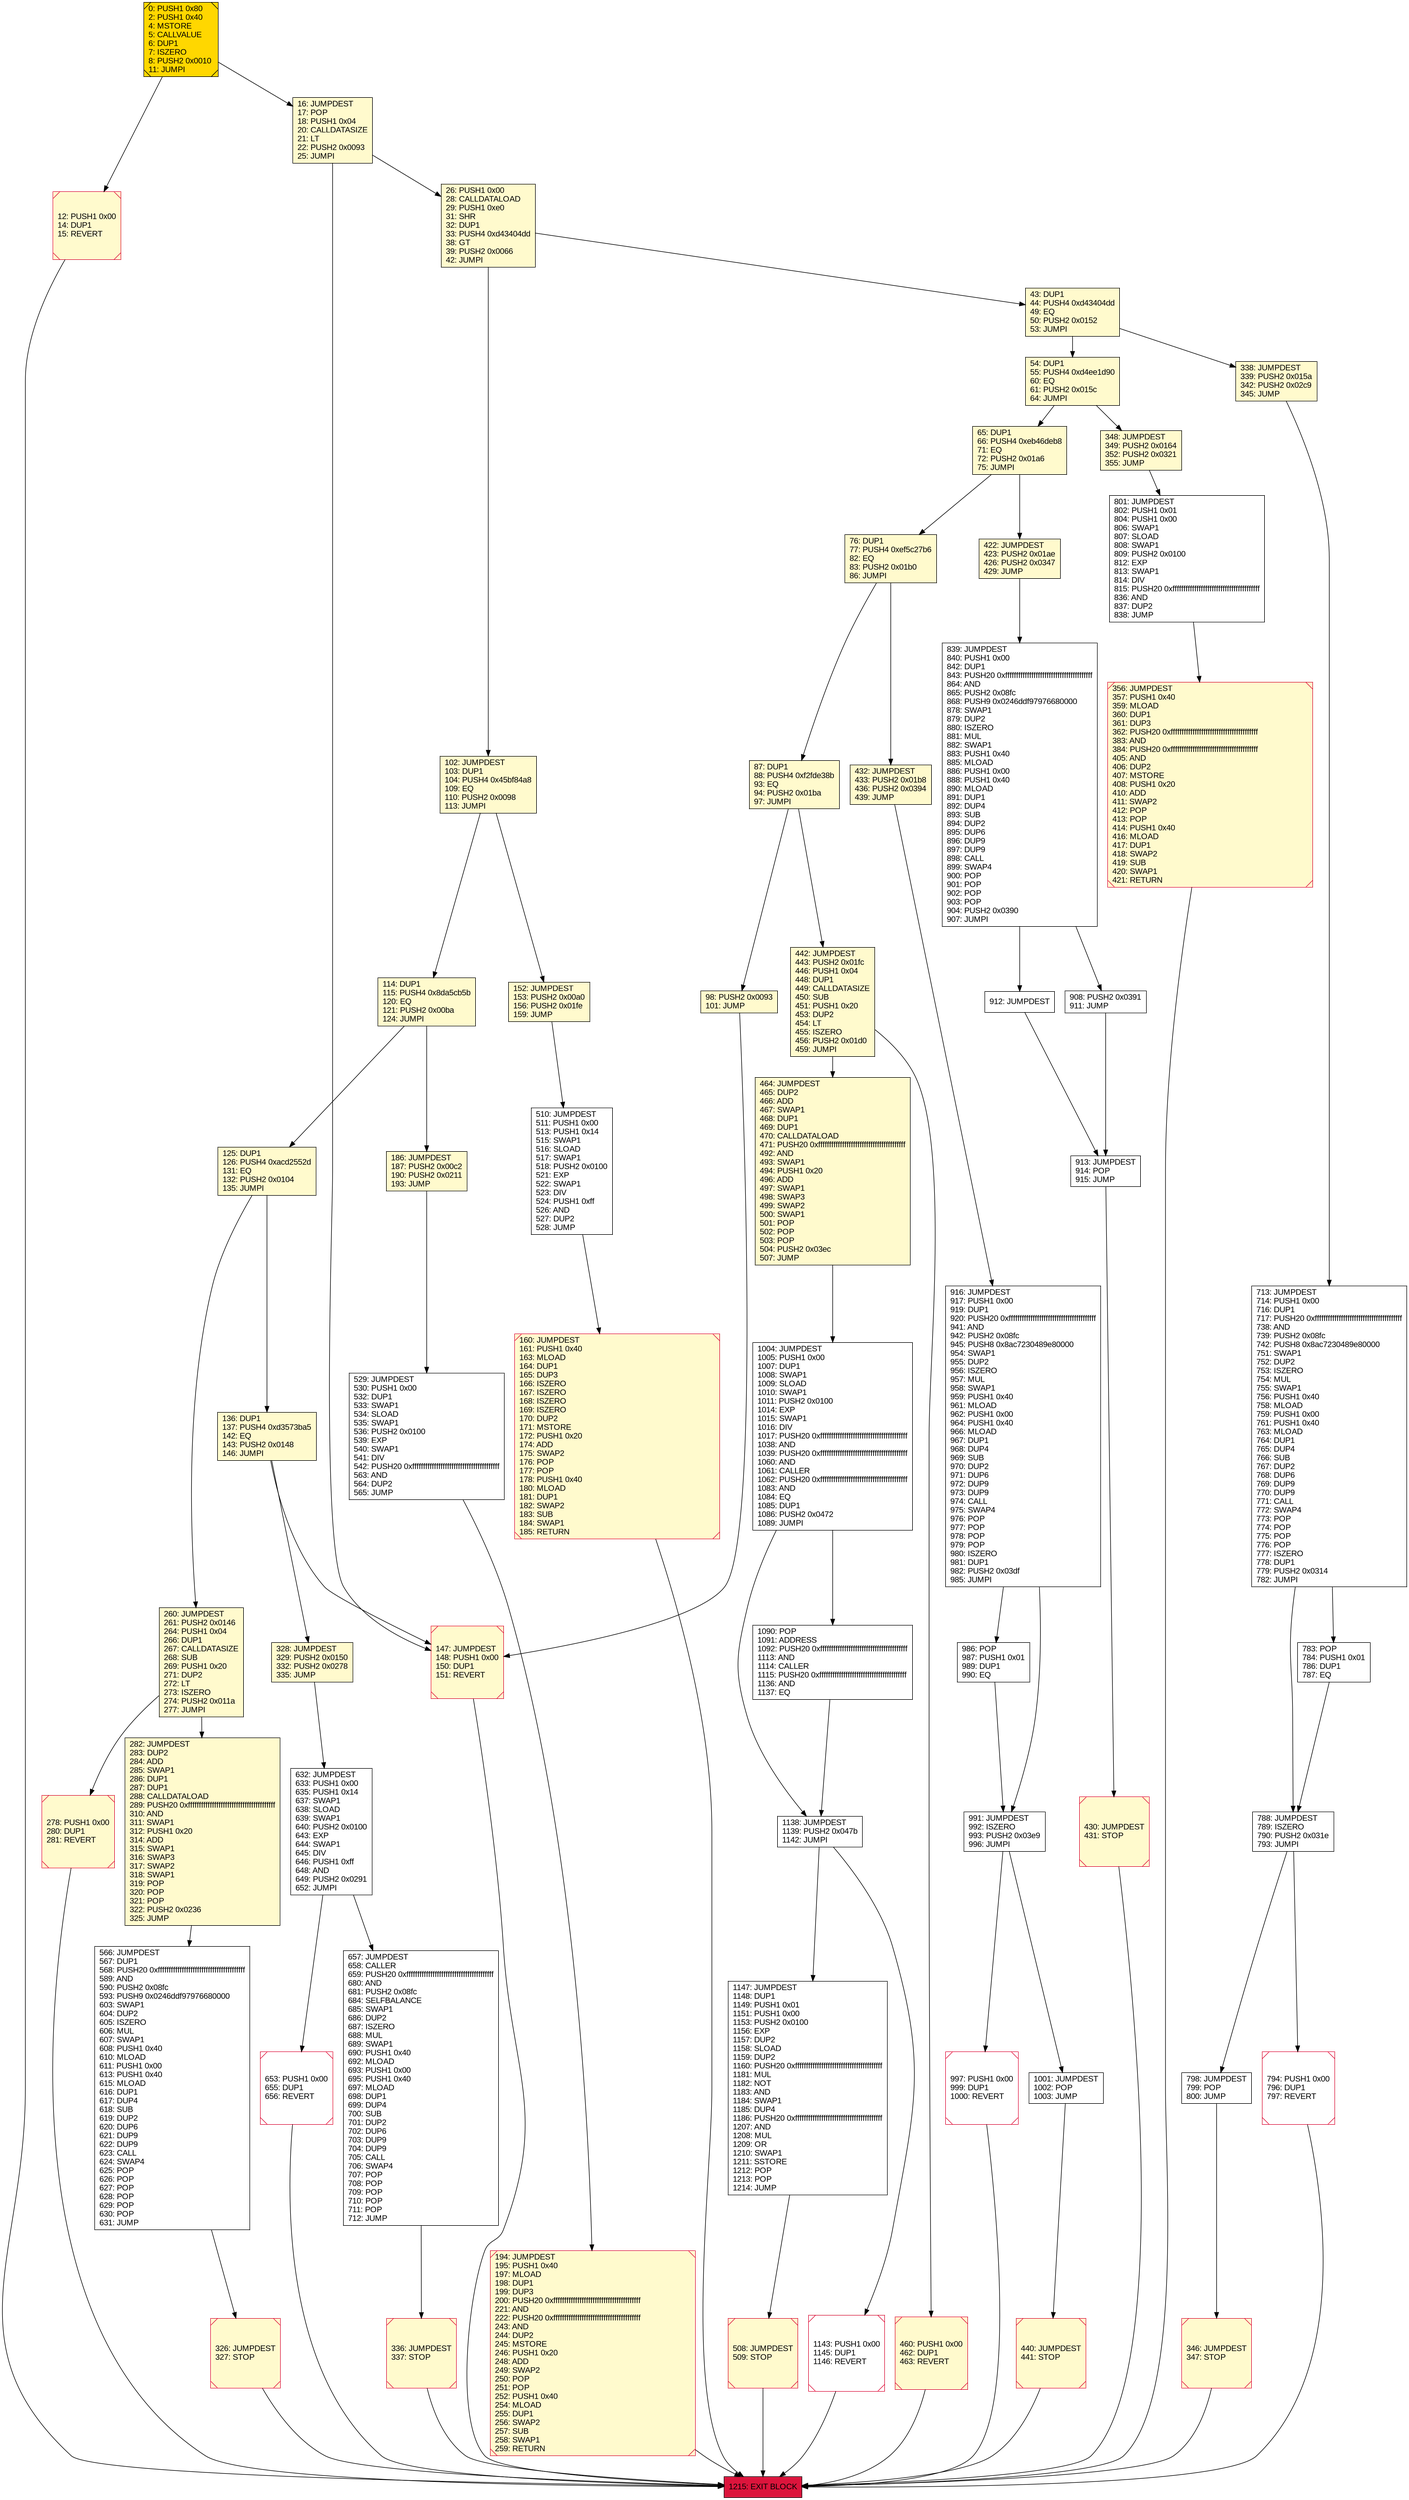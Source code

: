 digraph G {
bgcolor=transparent rankdir=UD;
node [shape=box style=filled color=black fillcolor=white fontname=arial fontcolor=black];
464 [label="464: JUMPDEST\l465: DUP2\l466: ADD\l467: SWAP1\l468: DUP1\l469: DUP1\l470: CALLDATALOAD\l471: PUSH20 0xffffffffffffffffffffffffffffffffffffffff\l492: AND\l493: SWAP1\l494: PUSH1 0x20\l496: ADD\l497: SWAP1\l498: SWAP3\l499: SWAP2\l500: SWAP1\l501: POP\l502: POP\l503: POP\l504: PUSH2 0x03ec\l507: JUMP\l" fillcolor=lemonchiffon ];
152 [label="152: JUMPDEST\l153: PUSH2 0x00a0\l156: PUSH2 0x01fe\l159: JUMP\l" fillcolor=lemonchiffon ];
194 [label="194: JUMPDEST\l195: PUSH1 0x40\l197: MLOAD\l198: DUP1\l199: DUP3\l200: PUSH20 0xffffffffffffffffffffffffffffffffffffffff\l221: AND\l222: PUSH20 0xffffffffffffffffffffffffffffffffffffffff\l243: AND\l244: DUP2\l245: MSTORE\l246: PUSH1 0x20\l248: ADD\l249: SWAP2\l250: POP\l251: POP\l252: PUSH1 0x40\l254: MLOAD\l255: DUP1\l256: SWAP2\l257: SUB\l258: SWAP1\l259: RETURN\l" fillcolor=lemonchiffon shape=Msquare color=crimson ];
76 [label="76: DUP1\l77: PUSH4 0xef5c27b6\l82: EQ\l83: PUSH2 0x01b0\l86: JUMPI\l" fillcolor=lemonchiffon ];
147 [label="147: JUMPDEST\l148: PUSH1 0x00\l150: DUP1\l151: REVERT\l" fillcolor=lemonchiffon shape=Msquare color=crimson ];
783 [label="783: POP\l784: PUSH1 0x01\l786: DUP1\l787: EQ\l" ];
0 [label="0: PUSH1 0x80\l2: PUSH1 0x40\l4: MSTORE\l5: CALLVALUE\l6: DUP1\l7: ISZERO\l8: PUSH2 0x0010\l11: JUMPI\l" fillcolor=lemonchiffon shape=Msquare fillcolor=gold ];
510 [label="510: JUMPDEST\l511: PUSH1 0x00\l513: PUSH1 0x14\l515: SWAP1\l516: SLOAD\l517: SWAP1\l518: PUSH2 0x0100\l521: EXP\l522: SWAP1\l523: DIV\l524: PUSH1 0xff\l526: AND\l527: DUP2\l528: JUMP\l" ];
160 [label="160: JUMPDEST\l161: PUSH1 0x40\l163: MLOAD\l164: DUP1\l165: DUP3\l166: ISZERO\l167: ISZERO\l168: ISZERO\l169: ISZERO\l170: DUP2\l171: MSTORE\l172: PUSH1 0x20\l174: ADD\l175: SWAP2\l176: POP\l177: POP\l178: PUSH1 0x40\l180: MLOAD\l181: DUP1\l182: SWAP2\l183: SUB\l184: SWAP1\l185: RETURN\l" fillcolor=lemonchiffon shape=Msquare color=crimson ];
1138 [label="1138: JUMPDEST\l1139: PUSH2 0x047b\l1142: JUMPI\l" ];
991 [label="991: JUMPDEST\l992: ISZERO\l993: PUSH2 0x03e9\l996: JUMPI\l" ];
839 [label="839: JUMPDEST\l840: PUSH1 0x00\l842: DUP1\l843: PUSH20 0xffffffffffffffffffffffffffffffffffffffff\l864: AND\l865: PUSH2 0x08fc\l868: PUSH9 0x0246ddf97976680000\l878: SWAP1\l879: DUP2\l880: ISZERO\l881: MUL\l882: SWAP1\l883: PUSH1 0x40\l885: MLOAD\l886: PUSH1 0x00\l888: PUSH1 0x40\l890: MLOAD\l891: DUP1\l892: DUP4\l893: SUB\l894: DUP2\l895: DUP6\l896: DUP9\l897: DUP9\l898: CALL\l899: SWAP4\l900: POP\l901: POP\l902: POP\l903: POP\l904: PUSH2 0x0390\l907: JUMPI\l" ];
529 [label="529: JUMPDEST\l530: PUSH1 0x00\l532: DUP1\l533: SWAP1\l534: SLOAD\l535: SWAP1\l536: PUSH2 0x0100\l539: EXP\l540: SWAP1\l541: DIV\l542: PUSH20 0xffffffffffffffffffffffffffffffffffffffff\l563: AND\l564: DUP2\l565: JUMP\l" ];
26 [label="26: PUSH1 0x00\l28: CALLDATALOAD\l29: PUSH1 0xe0\l31: SHR\l32: DUP1\l33: PUSH4 0xd43404dd\l38: GT\l39: PUSH2 0x0066\l42: JUMPI\l" fillcolor=lemonchiffon ];
1004 [label="1004: JUMPDEST\l1005: PUSH1 0x00\l1007: DUP1\l1008: SWAP1\l1009: SLOAD\l1010: SWAP1\l1011: PUSH2 0x0100\l1014: EXP\l1015: SWAP1\l1016: DIV\l1017: PUSH20 0xffffffffffffffffffffffffffffffffffffffff\l1038: AND\l1039: PUSH20 0xffffffffffffffffffffffffffffffffffffffff\l1060: AND\l1061: CALLER\l1062: PUSH20 0xffffffffffffffffffffffffffffffffffffffff\l1083: AND\l1084: EQ\l1085: DUP1\l1086: PUSH2 0x0472\l1089: JUMPI\l" ];
1090 [label="1090: POP\l1091: ADDRESS\l1092: PUSH20 0xffffffffffffffffffffffffffffffffffffffff\l1113: AND\l1114: CALLER\l1115: PUSH20 0xffffffffffffffffffffffffffffffffffffffff\l1136: AND\l1137: EQ\l" ];
328 [label="328: JUMPDEST\l329: PUSH2 0x0150\l332: PUSH2 0x0278\l335: JUMP\l" fillcolor=lemonchiffon ];
440 [label="440: JUMPDEST\l441: STOP\l" fillcolor=lemonchiffon shape=Msquare color=crimson ];
653 [label="653: PUSH1 0x00\l655: DUP1\l656: REVERT\l" shape=Msquare color=crimson ];
12 [label="12: PUSH1 0x00\l14: DUP1\l15: REVERT\l" fillcolor=lemonchiffon shape=Msquare color=crimson ];
260 [label="260: JUMPDEST\l261: PUSH2 0x0146\l264: PUSH1 0x04\l266: DUP1\l267: CALLDATASIZE\l268: SUB\l269: PUSH1 0x20\l271: DUP2\l272: LT\l273: ISZERO\l274: PUSH2 0x011a\l277: JUMPI\l" fillcolor=lemonchiffon ];
432 [label="432: JUMPDEST\l433: PUSH2 0x01b8\l436: PUSH2 0x0394\l439: JUMP\l" fillcolor=lemonchiffon ];
713 [label="713: JUMPDEST\l714: PUSH1 0x00\l716: DUP1\l717: PUSH20 0xffffffffffffffffffffffffffffffffffffffff\l738: AND\l739: PUSH2 0x08fc\l742: PUSH8 0x8ac7230489e80000\l751: SWAP1\l752: DUP2\l753: ISZERO\l754: MUL\l755: SWAP1\l756: PUSH1 0x40\l758: MLOAD\l759: PUSH1 0x00\l761: PUSH1 0x40\l763: MLOAD\l764: DUP1\l765: DUP4\l766: SUB\l767: DUP2\l768: DUP6\l769: DUP9\l770: DUP9\l771: CALL\l772: SWAP4\l773: POP\l774: POP\l775: POP\l776: POP\l777: ISZERO\l778: DUP1\l779: PUSH2 0x0314\l782: JUMPI\l" ];
913 [label="913: JUMPDEST\l914: POP\l915: JUMP\l" ];
87 [label="87: DUP1\l88: PUSH4 0xf2fde38b\l93: EQ\l94: PUSH2 0x01ba\l97: JUMPI\l" fillcolor=lemonchiffon ];
278 [label="278: PUSH1 0x00\l280: DUP1\l281: REVERT\l" fillcolor=lemonchiffon shape=Msquare color=crimson ];
356 [label="356: JUMPDEST\l357: PUSH1 0x40\l359: MLOAD\l360: DUP1\l361: DUP3\l362: PUSH20 0xffffffffffffffffffffffffffffffffffffffff\l383: AND\l384: PUSH20 0xffffffffffffffffffffffffffffffffffffffff\l405: AND\l406: DUP2\l407: MSTORE\l408: PUSH1 0x20\l410: ADD\l411: SWAP2\l412: POP\l413: POP\l414: PUSH1 0x40\l416: MLOAD\l417: DUP1\l418: SWAP2\l419: SUB\l420: SWAP1\l421: RETURN\l" fillcolor=lemonchiffon shape=Msquare color=crimson ];
798 [label="798: JUMPDEST\l799: POP\l800: JUMP\l" ];
430 [label="430: JUMPDEST\l431: STOP\l" fillcolor=lemonchiffon shape=Msquare color=crimson ];
794 [label="794: PUSH1 0x00\l796: DUP1\l797: REVERT\l" shape=Msquare color=crimson ];
801 [label="801: JUMPDEST\l802: PUSH1 0x01\l804: PUSH1 0x00\l806: SWAP1\l807: SLOAD\l808: SWAP1\l809: PUSH2 0x0100\l812: EXP\l813: SWAP1\l814: DIV\l815: PUSH20 0xffffffffffffffffffffffffffffffffffffffff\l836: AND\l837: DUP2\l838: JUMP\l" ];
1215 [label="1215: EXIT BLOCK\l" fillcolor=crimson ];
136 [label="136: DUP1\l137: PUSH4 0xd3573ba5\l142: EQ\l143: PUSH2 0x0148\l146: JUMPI\l" fillcolor=lemonchiffon ];
54 [label="54: DUP1\l55: PUSH4 0xd4ee1d90\l60: EQ\l61: PUSH2 0x015c\l64: JUMPI\l" fillcolor=lemonchiffon ];
566 [label="566: JUMPDEST\l567: DUP1\l568: PUSH20 0xffffffffffffffffffffffffffffffffffffffff\l589: AND\l590: PUSH2 0x08fc\l593: PUSH9 0x0246ddf97976680000\l603: SWAP1\l604: DUP2\l605: ISZERO\l606: MUL\l607: SWAP1\l608: PUSH1 0x40\l610: MLOAD\l611: PUSH1 0x00\l613: PUSH1 0x40\l615: MLOAD\l616: DUP1\l617: DUP4\l618: SUB\l619: DUP2\l620: DUP6\l621: DUP9\l622: DUP9\l623: CALL\l624: SWAP4\l625: POP\l626: POP\l627: POP\l628: POP\l629: POP\l630: POP\l631: JUMP\l" ];
986 [label="986: POP\l987: PUSH1 0x01\l989: DUP1\l990: EQ\l" ];
336 [label="336: JUMPDEST\l337: STOP\l" fillcolor=lemonchiffon shape=Msquare color=crimson ];
997 [label="997: PUSH1 0x00\l999: DUP1\l1000: REVERT\l" shape=Msquare color=crimson ];
114 [label="114: DUP1\l115: PUSH4 0x8da5cb5b\l120: EQ\l121: PUSH2 0x00ba\l124: JUMPI\l" fillcolor=lemonchiffon ];
65 [label="65: DUP1\l66: PUSH4 0xeb46deb8\l71: EQ\l72: PUSH2 0x01a6\l75: JUMPI\l" fillcolor=lemonchiffon ];
346 [label="346: JUMPDEST\l347: STOP\l" fillcolor=lemonchiffon shape=Msquare color=crimson ];
1001 [label="1001: JUMPDEST\l1002: POP\l1003: JUMP\l" ];
326 [label="326: JUMPDEST\l327: STOP\l" fillcolor=lemonchiffon shape=Msquare color=crimson ];
916 [label="916: JUMPDEST\l917: PUSH1 0x00\l919: DUP1\l920: PUSH20 0xffffffffffffffffffffffffffffffffffffffff\l941: AND\l942: PUSH2 0x08fc\l945: PUSH8 0x8ac7230489e80000\l954: SWAP1\l955: DUP2\l956: ISZERO\l957: MUL\l958: SWAP1\l959: PUSH1 0x40\l961: MLOAD\l962: PUSH1 0x00\l964: PUSH1 0x40\l966: MLOAD\l967: DUP1\l968: DUP4\l969: SUB\l970: DUP2\l971: DUP6\l972: DUP9\l973: DUP9\l974: CALL\l975: SWAP4\l976: POP\l977: POP\l978: POP\l979: POP\l980: ISZERO\l981: DUP1\l982: PUSH2 0x03df\l985: JUMPI\l" ];
338 [label="338: JUMPDEST\l339: PUSH2 0x015a\l342: PUSH2 0x02c9\l345: JUMP\l" fillcolor=lemonchiffon ];
1143 [label="1143: PUSH1 0x00\l1145: DUP1\l1146: REVERT\l" shape=Msquare color=crimson ];
908 [label="908: PUSH2 0x0391\l911: JUMP\l" ];
125 [label="125: DUP1\l126: PUSH4 0xacd2552d\l131: EQ\l132: PUSH2 0x0104\l135: JUMPI\l" fillcolor=lemonchiffon ];
186 [label="186: JUMPDEST\l187: PUSH2 0x00c2\l190: PUSH2 0x0211\l193: JUMP\l" fillcolor=lemonchiffon ];
788 [label="788: JUMPDEST\l789: ISZERO\l790: PUSH2 0x031e\l793: JUMPI\l" ];
912 [label="912: JUMPDEST\l" ];
348 [label="348: JUMPDEST\l349: PUSH2 0x0164\l352: PUSH2 0x0321\l355: JUMP\l" fillcolor=lemonchiffon ];
442 [label="442: JUMPDEST\l443: PUSH2 0x01fc\l446: PUSH1 0x04\l448: DUP1\l449: CALLDATASIZE\l450: SUB\l451: PUSH1 0x20\l453: DUP2\l454: LT\l455: ISZERO\l456: PUSH2 0x01d0\l459: JUMPI\l" fillcolor=lemonchiffon ];
632 [label="632: JUMPDEST\l633: PUSH1 0x00\l635: PUSH1 0x14\l637: SWAP1\l638: SLOAD\l639: SWAP1\l640: PUSH2 0x0100\l643: EXP\l644: SWAP1\l645: DIV\l646: PUSH1 0xff\l648: AND\l649: PUSH2 0x0291\l652: JUMPI\l" ];
508 [label="508: JUMPDEST\l509: STOP\l" fillcolor=lemonchiffon shape=Msquare color=crimson ];
657 [label="657: JUMPDEST\l658: CALLER\l659: PUSH20 0xffffffffffffffffffffffffffffffffffffffff\l680: AND\l681: PUSH2 0x08fc\l684: SELFBALANCE\l685: SWAP1\l686: DUP2\l687: ISZERO\l688: MUL\l689: SWAP1\l690: PUSH1 0x40\l692: MLOAD\l693: PUSH1 0x00\l695: PUSH1 0x40\l697: MLOAD\l698: DUP1\l699: DUP4\l700: SUB\l701: DUP2\l702: DUP6\l703: DUP9\l704: DUP9\l705: CALL\l706: SWAP4\l707: POP\l708: POP\l709: POP\l710: POP\l711: POP\l712: JUMP\l" ];
43 [label="43: DUP1\l44: PUSH4 0xd43404dd\l49: EQ\l50: PUSH2 0x0152\l53: JUMPI\l" fillcolor=lemonchiffon ];
98 [label="98: PUSH2 0x0093\l101: JUMP\l" fillcolor=lemonchiffon ];
460 [label="460: PUSH1 0x00\l462: DUP1\l463: REVERT\l" fillcolor=lemonchiffon shape=Msquare color=crimson ];
16 [label="16: JUMPDEST\l17: POP\l18: PUSH1 0x04\l20: CALLDATASIZE\l21: LT\l22: PUSH2 0x0093\l25: JUMPI\l" fillcolor=lemonchiffon ];
102 [label="102: JUMPDEST\l103: DUP1\l104: PUSH4 0x45bf84a8\l109: EQ\l110: PUSH2 0x0098\l113: JUMPI\l" fillcolor=lemonchiffon ];
282 [label="282: JUMPDEST\l283: DUP2\l284: ADD\l285: SWAP1\l286: DUP1\l287: DUP1\l288: CALLDATALOAD\l289: PUSH20 0xffffffffffffffffffffffffffffffffffffffff\l310: AND\l311: SWAP1\l312: PUSH1 0x20\l314: ADD\l315: SWAP1\l316: SWAP3\l317: SWAP2\l318: SWAP1\l319: POP\l320: POP\l321: POP\l322: PUSH2 0x0236\l325: JUMP\l" fillcolor=lemonchiffon ];
422 [label="422: JUMPDEST\l423: PUSH2 0x01ae\l426: PUSH2 0x0347\l429: JUMP\l" fillcolor=lemonchiffon ];
1147 [label="1147: JUMPDEST\l1148: DUP1\l1149: PUSH1 0x01\l1151: PUSH1 0x00\l1153: PUSH2 0x0100\l1156: EXP\l1157: DUP2\l1158: SLOAD\l1159: DUP2\l1160: PUSH20 0xffffffffffffffffffffffffffffffffffffffff\l1181: MUL\l1182: NOT\l1183: AND\l1184: SWAP1\l1185: DUP4\l1186: PUSH20 0xffffffffffffffffffffffffffffffffffffffff\l1207: AND\l1208: MUL\l1209: OR\l1210: SWAP1\l1211: SSTORE\l1212: POP\l1213: POP\l1214: JUMP\l" ];
1004 -> 1090;
794 -> 1215;
430 -> 1215;
510 -> 160;
260 -> 278;
278 -> 1215;
356 -> 1215;
801 -> 356;
913 -> 430;
54 -> 65;
442 -> 460;
632 -> 657;
566 -> 326;
12 -> 1215;
114 -> 186;
152 -> 510;
114 -> 125;
440 -> 1215;
653 -> 1215;
916 -> 986;
1147 -> 508;
125 -> 136;
54 -> 348;
76 -> 432;
160 -> 1215;
76 -> 87;
713 -> 783;
43 -> 54;
147 -> 1215;
464 -> 1004;
657 -> 336;
194 -> 1215;
65 -> 422;
0 -> 12;
1004 -> 1138;
1090 -> 1138;
529 -> 194;
43 -> 338;
102 -> 114;
282 -> 566;
26 -> 43;
16 -> 26;
916 -> 991;
1138 -> 1143;
632 -> 653;
783 -> 788;
328 -> 632;
260 -> 282;
991 -> 1001;
460 -> 1215;
87 -> 442;
136 -> 147;
508 -> 1215;
422 -> 839;
991 -> 997;
87 -> 98;
986 -> 991;
65 -> 76;
26 -> 102;
1001 -> 440;
1138 -> 1147;
348 -> 801;
338 -> 713;
788 -> 798;
432 -> 916;
442 -> 464;
788 -> 794;
1143 -> 1215;
125 -> 260;
136 -> 328;
912 -> 913;
326 -> 1215;
713 -> 788;
908 -> 913;
346 -> 1215;
0 -> 16;
798 -> 346;
16 -> 147;
839 -> 912;
98 -> 147;
336 -> 1215;
997 -> 1215;
186 -> 529;
839 -> 908;
102 -> 152;
}